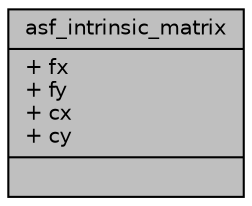 digraph "asf_intrinsic_matrix"
{
 // INTERACTIVE_SVG=YES
 // LATEX_PDF_SIZE
  bgcolor="transparent";
  edge [fontname="Helvetica",fontsize="10",labelfontname="Helvetica",labelfontsize="10"];
  node [fontname="Helvetica",fontsize="10",shape=record];
  Node1 [label="{asf_intrinsic_matrix\n|+ fx\l+ fy\l+ cx\l+ cy\l|}",height=0.2,width=0.4,color="black", fillcolor="grey75", style="filled", fontcolor="black",tooltip="Calibaration intrinsic matrix."];
}
